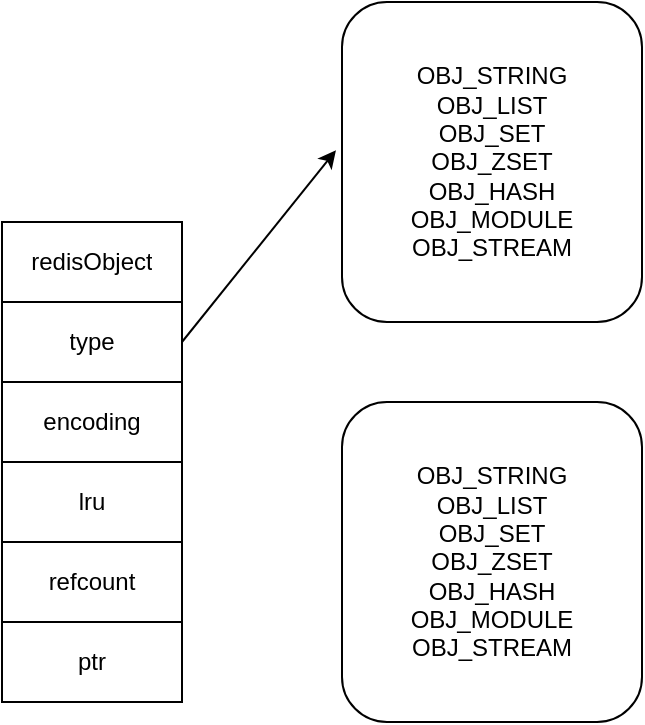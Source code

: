 <mxfile version="14.1.7" type="github">
  <diagram id="EJCCtPnKU8YH6BXnP0L6" name="Page-1">
    <mxGraphModel dx="946" dy="536" grid="1" gridSize="10" guides="1" tooltips="1" connect="1" arrows="1" fold="1" page="1" pageScale="1" pageWidth="827" pageHeight="1169" math="0" shadow="0">
      <root>
        <mxCell id="0" />
        <mxCell id="1" parent="0" />
        <mxCell id="hX60yCifdOBlmazbvWjV-1" value="" style="shape=table;html=1;whiteSpace=wrap;startSize=0;container=1;collapsible=0;childLayout=tableLayout;" vertex="1" parent="1">
          <mxGeometry x="330" y="990" width="90" height="240" as="geometry" />
        </mxCell>
        <mxCell id="hX60yCifdOBlmazbvWjV-2" style="shape=partialRectangle;html=1;whiteSpace=wrap;collapsible=0;dropTarget=0;pointerEvents=0;fillColor=none;top=0;left=0;bottom=0;right=0;points=[[0,0.5],[1,0.5]];portConstraint=eastwest;" vertex="1" parent="hX60yCifdOBlmazbvWjV-1">
          <mxGeometry width="90" height="40" as="geometry" />
        </mxCell>
        <mxCell id="hX60yCifdOBlmazbvWjV-3" value="redisObject" style="shape=partialRectangle;html=1;whiteSpace=wrap;connectable=0;fillColor=none;top=0;left=0;bottom=0;right=0;overflow=hidden;" vertex="1" parent="hX60yCifdOBlmazbvWjV-2">
          <mxGeometry width="90" height="40" as="geometry" />
        </mxCell>
        <mxCell id="hX60yCifdOBlmazbvWjV-4" style="shape=partialRectangle;html=1;whiteSpace=wrap;collapsible=0;dropTarget=0;pointerEvents=0;fillColor=none;top=0;left=0;bottom=0;right=0;points=[[0,0.5],[1,0.5]];portConstraint=eastwest;" vertex="1" parent="hX60yCifdOBlmazbvWjV-1">
          <mxGeometry y="40" width="90" height="40" as="geometry" />
        </mxCell>
        <mxCell id="hX60yCifdOBlmazbvWjV-5" value="type" style="shape=partialRectangle;html=1;whiteSpace=wrap;connectable=0;fillColor=none;top=0;left=0;bottom=0;right=0;overflow=hidden;" vertex="1" parent="hX60yCifdOBlmazbvWjV-4">
          <mxGeometry width="90" height="40" as="geometry" />
        </mxCell>
        <mxCell id="hX60yCifdOBlmazbvWjV-6" style="shape=partialRectangle;html=1;whiteSpace=wrap;collapsible=0;dropTarget=0;pointerEvents=0;fillColor=none;top=0;left=0;bottom=0;right=0;points=[[0,0.5],[1,0.5]];portConstraint=eastwest;" vertex="1" parent="hX60yCifdOBlmazbvWjV-1">
          <mxGeometry y="80" width="90" height="40" as="geometry" />
        </mxCell>
        <mxCell id="hX60yCifdOBlmazbvWjV-7" value="encoding" style="shape=partialRectangle;html=1;whiteSpace=wrap;connectable=0;fillColor=none;top=0;left=0;bottom=0;right=0;overflow=hidden;" vertex="1" parent="hX60yCifdOBlmazbvWjV-6">
          <mxGeometry width="90" height="40" as="geometry" />
        </mxCell>
        <mxCell id="hX60yCifdOBlmazbvWjV-8" style="shape=partialRectangle;html=1;whiteSpace=wrap;collapsible=0;dropTarget=0;pointerEvents=0;fillColor=none;top=0;left=0;bottom=0;right=0;points=[[0,0.5],[1,0.5]];portConstraint=eastwest;" vertex="1" parent="hX60yCifdOBlmazbvWjV-1">
          <mxGeometry y="120" width="90" height="40" as="geometry" />
        </mxCell>
        <mxCell id="hX60yCifdOBlmazbvWjV-9" value="lru" style="shape=partialRectangle;html=1;whiteSpace=wrap;connectable=0;fillColor=none;top=0;left=0;bottom=0;right=0;overflow=hidden;" vertex="1" parent="hX60yCifdOBlmazbvWjV-8">
          <mxGeometry width="90" height="40" as="geometry" />
        </mxCell>
        <mxCell id="hX60yCifdOBlmazbvWjV-10" style="shape=partialRectangle;html=1;whiteSpace=wrap;collapsible=0;dropTarget=0;pointerEvents=0;fillColor=none;top=0;left=0;bottom=0;right=0;points=[[0,0.5],[1,0.5]];portConstraint=eastwest;" vertex="1" parent="hX60yCifdOBlmazbvWjV-1">
          <mxGeometry y="160" width="90" height="40" as="geometry" />
        </mxCell>
        <mxCell id="hX60yCifdOBlmazbvWjV-11" value="refcount" style="shape=partialRectangle;html=1;whiteSpace=wrap;connectable=0;fillColor=none;top=0;left=0;bottom=0;right=0;overflow=hidden;" vertex="1" parent="hX60yCifdOBlmazbvWjV-10">
          <mxGeometry width="90" height="40" as="geometry" />
        </mxCell>
        <mxCell id="hX60yCifdOBlmazbvWjV-12" style="shape=partialRectangle;html=1;whiteSpace=wrap;collapsible=0;dropTarget=0;pointerEvents=0;fillColor=none;top=0;left=0;bottom=0;right=0;points=[[0,0.5],[1,0.5]];portConstraint=eastwest;" vertex="1" parent="hX60yCifdOBlmazbvWjV-1">
          <mxGeometry y="200" width="90" height="40" as="geometry" />
        </mxCell>
        <mxCell id="hX60yCifdOBlmazbvWjV-13" value="ptr" style="shape=partialRectangle;html=1;whiteSpace=wrap;connectable=0;fillColor=none;top=0;left=0;bottom=0;right=0;overflow=hidden;" vertex="1" parent="hX60yCifdOBlmazbvWjV-12">
          <mxGeometry width="90" height="40" as="geometry" />
        </mxCell>
        <mxCell id="hX60yCifdOBlmazbvWjV-14" value="&lt;div&gt;OBJ_STRING&lt;/div&gt;&lt;div&gt;OBJ_LIST&lt;/div&gt;&lt;div&gt;OBJ_SET&lt;/div&gt;&lt;div&gt;OBJ_ZSET&lt;/div&gt;&lt;div&gt;OBJ_HASH&lt;/div&gt;&lt;div&gt;OBJ_MODULE&lt;/div&gt;&lt;div&gt;OBJ_STREAM&lt;/div&gt;" style="rounded=1;whiteSpace=wrap;html=1;" vertex="1" parent="1">
          <mxGeometry x="500" y="880" width="150" height="160" as="geometry" />
        </mxCell>
        <mxCell id="hX60yCifdOBlmazbvWjV-15" style="rounded=0;orthogonalLoop=1;jettySize=auto;html=1;exitX=1;exitY=0.5;exitDx=0;exitDy=0;entryX=-0.02;entryY=0.463;entryDx=0;entryDy=0;entryPerimeter=0;" edge="1" parent="1" source="hX60yCifdOBlmazbvWjV-4" target="hX60yCifdOBlmazbvWjV-14">
          <mxGeometry relative="1" as="geometry" />
        </mxCell>
        <mxCell id="hX60yCifdOBlmazbvWjV-16" value="&lt;div&gt;OBJ_STRING&lt;/div&gt;&lt;div&gt;OBJ_LIST&lt;/div&gt;&lt;div&gt;OBJ_SET&lt;/div&gt;&lt;div&gt;OBJ_ZSET&lt;/div&gt;&lt;div&gt;OBJ_HASH&lt;/div&gt;&lt;div&gt;OBJ_MODULE&lt;/div&gt;&lt;div&gt;OBJ_STREAM&lt;/div&gt;" style="rounded=1;whiteSpace=wrap;html=1;" vertex="1" parent="1">
          <mxGeometry x="500" y="1080" width="150" height="160" as="geometry" />
        </mxCell>
      </root>
    </mxGraphModel>
  </diagram>
</mxfile>
